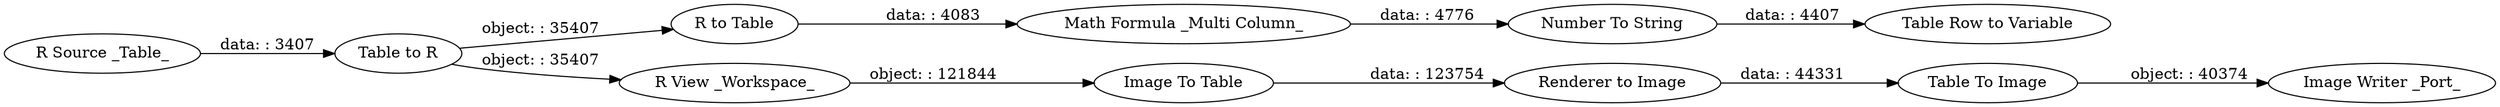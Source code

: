 digraph {
	"1509038133788431049_248" [label="Number To String"]
	"1509038133788431049_243" [label="Table To Image"]
	"1509038133788431049_2402" [label="Table to R"]
	"1509038133788431049_2403" [label="R to Table"]
	"1509038133788431049_2401" [label="Table Row to Variable"]
	"1509038133788431049_242" [label="Renderer to Image"]
	"1509038133788431049_2400" [label="Image Writer _Port_"]
	"1509038133788431049_247" [label="Math Formula _Multi Column_"]
	"1509038133788431049_241" [label="Image To Table"]
	"1509038133788431049_15" [label="R View _Workspace_"]
	"1509038133788431049_1" [label="R Source _Table_"]
	"1509038133788431049_15" -> "1509038133788431049_241" [label="object: : 121844"]
	"1509038133788431049_247" -> "1509038133788431049_248" [label="data: : 4776"]
	"1509038133788431049_242" -> "1509038133788431049_243" [label="data: : 44331"]
	"1509038133788431049_241" -> "1509038133788431049_242" [label="data: : 123754"]
	"1509038133788431049_1" -> "1509038133788431049_2402" [label="data: : 3407"]
	"1509038133788431049_248" -> "1509038133788431049_2401" [label="data: : 4407"]
	"1509038133788431049_243" -> "1509038133788431049_2400" [label="object: : 40374"]
	"1509038133788431049_2402" -> "1509038133788431049_15" [label="object: : 35407"]
	"1509038133788431049_2403" -> "1509038133788431049_247" [label="data: : 4083"]
	"1509038133788431049_2402" -> "1509038133788431049_2403" [label="object: : 35407"]
	rankdir=LR
}
